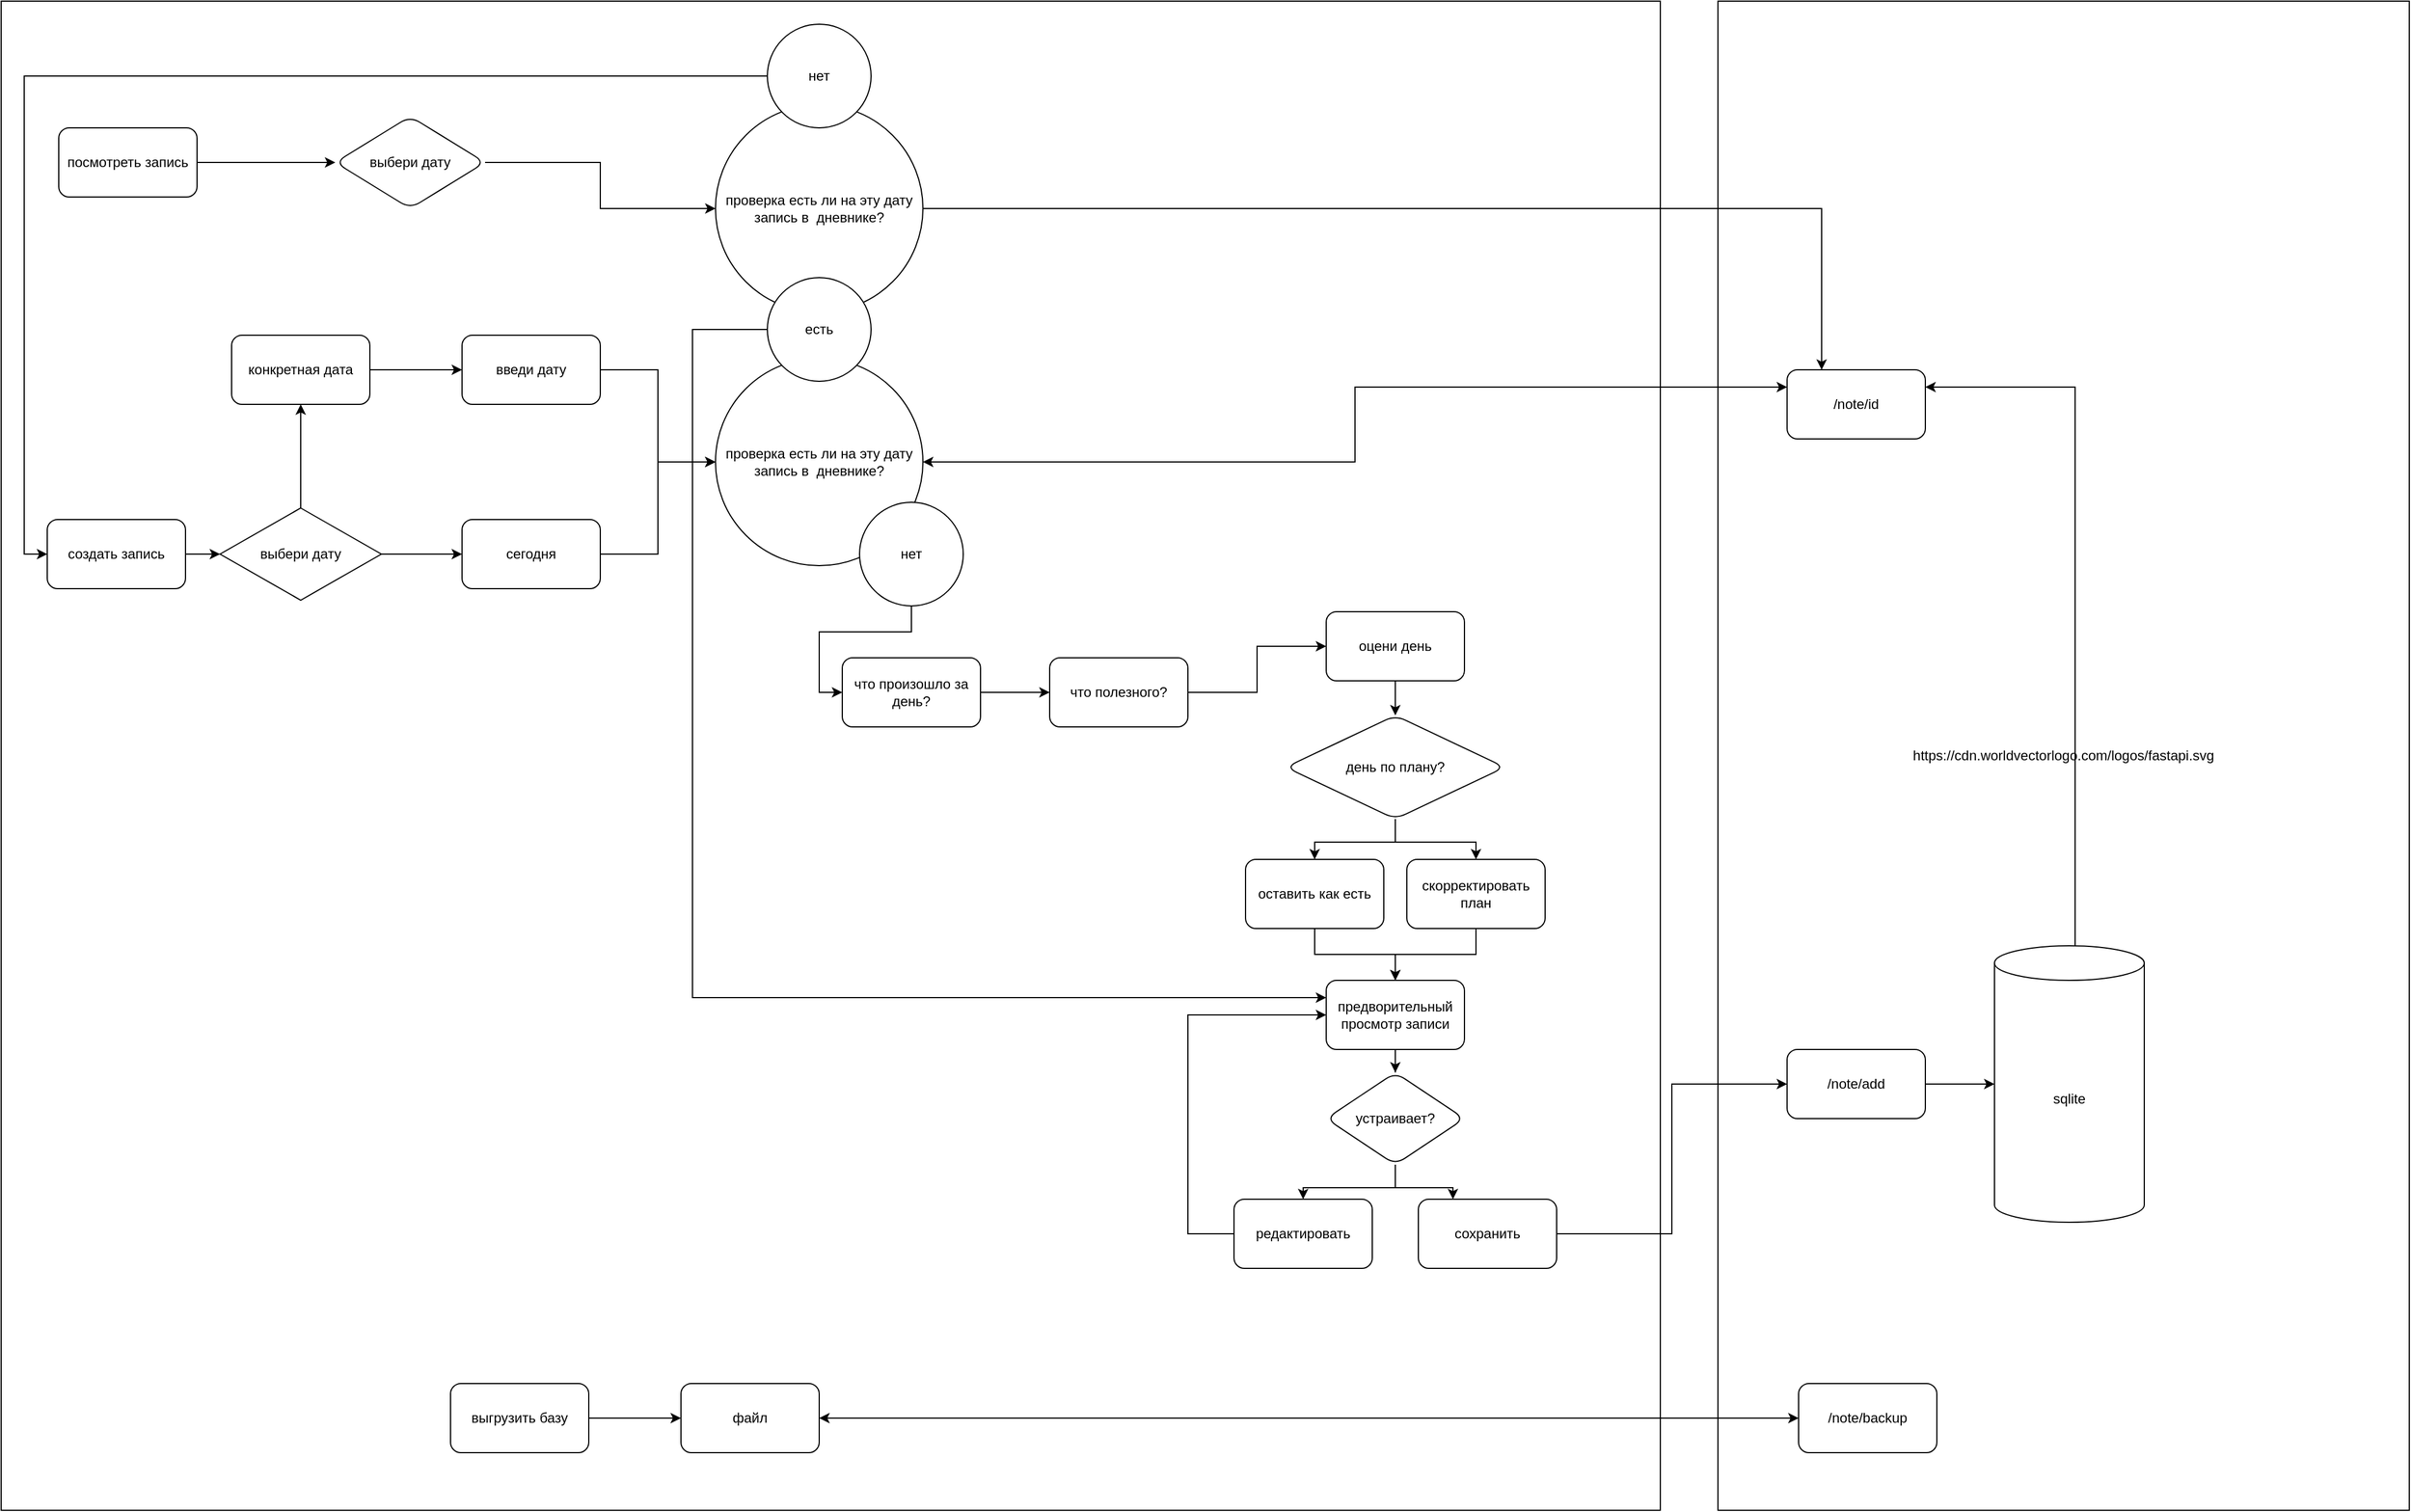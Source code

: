 <mxfile version="21.2.1" type="device">
  <diagram name="Страница 1" id="tcf38OejOdnzwZ9DdLDs">
    <mxGraphModel dx="3247" dy="2480" grid="1" gridSize="10" guides="1" tooltips="1" connect="1" arrows="1" fold="1" page="1" pageScale="1" pageWidth="827" pageHeight="1169" math="0" shadow="0">
      <root>
        <mxCell id="0" />
        <mxCell id="1" parent="0" />
        <UserObject label="https://cdn.worldvectorlogo.com/logos/fastapi.svg" link="https://cdn.worldvectorlogo.com/logos/fastapi.svg" id="Ai3wfJl_64nNPzW3lNIQ-42">
          <mxCell style="rounded=0;whiteSpace=wrap;html=1;" vertex="1" parent="1">
            <mxGeometry x="1210" y="-180" width="600" height="1310" as="geometry" />
          </mxCell>
        </UserObject>
        <mxCell id="Ai3wfJl_64nNPzW3lNIQ-41" value="" style="rounded=0;whiteSpace=wrap;html=1;" vertex="1" parent="1">
          <mxGeometry x="-280" y="-180" width="1440" height="1310" as="geometry" />
        </mxCell>
        <mxCell id="Ai3wfJl_64nNPzW3lNIQ-21" value="" style="edgeStyle=orthogonalEdgeStyle;rounded=0;orthogonalLoop=1;jettySize=auto;html=1;" edge="1" parent="1" source="Ai3wfJl_64nNPzW3lNIQ-1" target="Ai3wfJl_64nNPzW3lNIQ-20">
          <mxGeometry relative="1" as="geometry" />
        </mxCell>
        <mxCell id="Ai3wfJl_64nNPzW3lNIQ-1" value="что произошло за день?" style="rounded=1;whiteSpace=wrap;html=1;" vertex="1" parent="1">
          <mxGeometry x="450" y="390" width="120" height="60" as="geometry" />
        </mxCell>
        <mxCell id="Ai3wfJl_64nNPzW3lNIQ-12" style="edgeStyle=orthogonalEdgeStyle;rounded=0;orthogonalLoop=1;jettySize=auto;html=1;entryX=0;entryY=0.5;entryDx=0;entryDy=0;" edge="1" parent="1" source="Ai3wfJl_64nNPzW3lNIQ-6" target="Ai3wfJl_64nNPzW3lNIQ-7">
          <mxGeometry relative="1" as="geometry" />
        </mxCell>
        <mxCell id="Ai3wfJl_64nNPzW3lNIQ-6" value="создать запись" style="rounded=1;whiteSpace=wrap;html=1;" vertex="1" parent="1">
          <mxGeometry x="-240" y="270" width="120" height="60" as="geometry" />
        </mxCell>
        <mxCell id="Ai3wfJl_64nNPzW3lNIQ-9" value="" style="edgeStyle=orthogonalEdgeStyle;rounded=0;orthogonalLoop=1;jettySize=auto;html=1;" edge="1" parent="1" source="Ai3wfJl_64nNPzW3lNIQ-7" target="Ai3wfJl_64nNPzW3lNIQ-8">
          <mxGeometry relative="1" as="geometry" />
        </mxCell>
        <mxCell id="Ai3wfJl_64nNPzW3lNIQ-11" value="" style="edgeStyle=orthogonalEdgeStyle;rounded=0;orthogonalLoop=1;jettySize=auto;html=1;" edge="1" parent="1" source="Ai3wfJl_64nNPzW3lNIQ-7" target="Ai3wfJl_64nNPzW3lNIQ-10">
          <mxGeometry relative="1" as="geometry" />
        </mxCell>
        <mxCell id="Ai3wfJl_64nNPzW3lNIQ-7" value="выбери дату" style="rhombus;whiteSpace=wrap;html=1;" vertex="1" parent="1">
          <mxGeometry x="-90" y="260" width="140" height="80" as="geometry" />
        </mxCell>
        <mxCell id="Ai3wfJl_64nNPzW3lNIQ-14" value="" style="edgeStyle=orthogonalEdgeStyle;rounded=0;orthogonalLoop=1;jettySize=auto;html=1;" edge="1" parent="1" source="Ai3wfJl_64nNPzW3lNIQ-8" target="Ai3wfJl_64nNPzW3lNIQ-13">
          <mxGeometry relative="1" as="geometry" />
        </mxCell>
        <mxCell id="Ai3wfJl_64nNPzW3lNIQ-8" value="конкретная дата" style="rounded=1;whiteSpace=wrap;html=1;" vertex="1" parent="1">
          <mxGeometry x="-80" y="110" width="120" height="60" as="geometry" />
        </mxCell>
        <mxCell id="Ai3wfJl_64nNPzW3lNIQ-98" style="edgeStyle=orthogonalEdgeStyle;rounded=0;orthogonalLoop=1;jettySize=auto;html=1;entryX=0;entryY=0.5;entryDx=0;entryDy=0;" edge="1" parent="1" source="Ai3wfJl_64nNPzW3lNIQ-10" target="Ai3wfJl_64nNPzW3lNIQ-97">
          <mxGeometry relative="1" as="geometry" />
        </mxCell>
        <mxCell id="Ai3wfJl_64nNPzW3lNIQ-10" value="сегодня" style="rounded=1;whiteSpace=wrap;html=1;" vertex="1" parent="1">
          <mxGeometry x="120" y="270" width="120" height="60" as="geometry" />
        </mxCell>
        <mxCell id="Ai3wfJl_64nNPzW3lNIQ-100" style="edgeStyle=orthogonalEdgeStyle;rounded=0;orthogonalLoop=1;jettySize=auto;html=1;entryX=0;entryY=0.5;entryDx=0;entryDy=0;" edge="1" parent="1" source="Ai3wfJl_64nNPzW3lNIQ-13" target="Ai3wfJl_64nNPzW3lNIQ-97">
          <mxGeometry relative="1" as="geometry" />
        </mxCell>
        <mxCell id="Ai3wfJl_64nNPzW3lNIQ-13" value="введи дату" style="rounded=1;whiteSpace=wrap;html=1;" vertex="1" parent="1">
          <mxGeometry x="120" y="110" width="120" height="60" as="geometry" />
        </mxCell>
        <mxCell id="Ai3wfJl_64nNPzW3lNIQ-23" value="" style="edgeStyle=orthogonalEdgeStyle;rounded=0;orthogonalLoop=1;jettySize=auto;html=1;" edge="1" parent="1" source="Ai3wfJl_64nNPzW3lNIQ-20" target="Ai3wfJl_64nNPzW3lNIQ-22">
          <mxGeometry relative="1" as="geometry" />
        </mxCell>
        <mxCell id="Ai3wfJl_64nNPzW3lNIQ-20" value="что полезного?" style="rounded=1;whiteSpace=wrap;html=1;" vertex="1" parent="1">
          <mxGeometry x="630" y="390" width="120" height="60" as="geometry" />
        </mxCell>
        <mxCell id="Ai3wfJl_64nNPzW3lNIQ-27" value="" style="edgeStyle=orthogonalEdgeStyle;rounded=0;orthogonalLoop=1;jettySize=auto;html=1;" edge="1" parent="1" source="Ai3wfJl_64nNPzW3lNIQ-22" target="Ai3wfJl_64nNPzW3lNIQ-26">
          <mxGeometry relative="1" as="geometry" />
        </mxCell>
        <mxCell id="Ai3wfJl_64nNPzW3lNIQ-22" value="&lt;div&gt;оцени день&lt;/div&gt;" style="rounded=1;whiteSpace=wrap;html=1;" vertex="1" parent="1">
          <mxGeometry x="870" y="350" width="120" height="60" as="geometry" />
        </mxCell>
        <mxCell id="Ai3wfJl_64nNPzW3lNIQ-31" value="" style="edgeStyle=orthogonalEdgeStyle;rounded=0;orthogonalLoop=1;jettySize=auto;html=1;" edge="1" parent="1" source="Ai3wfJl_64nNPzW3lNIQ-26" target="Ai3wfJl_64nNPzW3lNIQ-30">
          <mxGeometry relative="1" as="geometry" />
        </mxCell>
        <mxCell id="Ai3wfJl_64nNPzW3lNIQ-33" value="" style="edgeStyle=orthogonalEdgeStyle;rounded=0;orthogonalLoop=1;jettySize=auto;html=1;" edge="1" parent="1" source="Ai3wfJl_64nNPzW3lNIQ-26" target="Ai3wfJl_64nNPzW3lNIQ-32">
          <mxGeometry relative="1" as="geometry" />
        </mxCell>
        <mxCell id="Ai3wfJl_64nNPzW3lNIQ-26" value="день по плану?" style="rhombus;whiteSpace=wrap;html=1;rounded=1;" vertex="1" parent="1">
          <mxGeometry x="835" y="440" width="190" height="90" as="geometry" />
        </mxCell>
        <mxCell id="Ai3wfJl_64nNPzW3lNIQ-36" style="edgeStyle=orthogonalEdgeStyle;rounded=0;orthogonalLoop=1;jettySize=auto;html=1;entryX=0.5;entryY=0;entryDx=0;entryDy=0;" edge="1" parent="1" source="Ai3wfJl_64nNPzW3lNIQ-30" target="Ai3wfJl_64nNPzW3lNIQ-34">
          <mxGeometry relative="1" as="geometry" />
        </mxCell>
        <mxCell id="Ai3wfJl_64nNPzW3lNIQ-30" value="скорректировать план" style="whiteSpace=wrap;html=1;rounded=1;" vertex="1" parent="1">
          <mxGeometry x="940" y="565" width="120" height="60" as="geometry" />
        </mxCell>
        <mxCell id="Ai3wfJl_64nNPzW3lNIQ-35" value="" style="edgeStyle=orthogonalEdgeStyle;rounded=0;orthogonalLoop=1;jettySize=auto;html=1;" edge="1" parent="1" source="Ai3wfJl_64nNPzW3lNIQ-32" target="Ai3wfJl_64nNPzW3lNIQ-34">
          <mxGeometry relative="1" as="geometry" />
        </mxCell>
        <mxCell id="Ai3wfJl_64nNPzW3lNIQ-32" value="&lt;div&gt;оставить как есть&lt;/div&gt;" style="rounded=1;whiteSpace=wrap;html=1;" vertex="1" parent="1">
          <mxGeometry x="800" y="565" width="120" height="60" as="geometry" />
        </mxCell>
        <mxCell id="Ai3wfJl_64nNPzW3lNIQ-76" value="" style="edgeStyle=orthogonalEdgeStyle;rounded=0;orthogonalLoop=1;jettySize=auto;html=1;" edge="1" parent="1" source="Ai3wfJl_64nNPzW3lNIQ-34" target="Ai3wfJl_64nNPzW3lNIQ-75">
          <mxGeometry relative="1" as="geometry" />
        </mxCell>
        <mxCell id="Ai3wfJl_64nNPzW3lNIQ-34" value="&lt;div&gt;предворительный просмотр записи&lt;/div&gt;" style="whiteSpace=wrap;html=1;rounded=1;" vertex="1" parent="1">
          <mxGeometry x="870" y="670" width="120" height="60" as="geometry" />
        </mxCell>
        <mxCell id="Ai3wfJl_64nNPzW3lNIQ-39" value="" style="edgeStyle=orthogonalEdgeStyle;rounded=0;orthogonalLoop=1;jettySize=auto;html=1;" edge="1" parent="1" source="Ai3wfJl_64nNPzW3lNIQ-37" target="Ai3wfJl_64nNPzW3lNIQ-38">
          <mxGeometry relative="1" as="geometry" />
        </mxCell>
        <mxCell id="Ai3wfJl_64nNPzW3lNIQ-37" value="выгрузить базу" style="rounded=1;whiteSpace=wrap;html=1;" vertex="1" parent="1">
          <mxGeometry x="110" y="1020" width="120" height="60" as="geometry" />
        </mxCell>
        <mxCell id="Ai3wfJl_64nNPzW3lNIQ-64" style="edgeStyle=orthogonalEdgeStyle;rounded=0;orthogonalLoop=1;jettySize=auto;html=1;entryX=0;entryY=0.5;entryDx=0;entryDy=0;startArrow=classic;startFill=1;" edge="1" parent="1" source="Ai3wfJl_64nNPzW3lNIQ-38" target="Ai3wfJl_64nNPzW3lNIQ-63">
          <mxGeometry relative="1" as="geometry">
            <Array as="points">
              <mxPoint x="1280" y="1050" />
            </Array>
          </mxGeometry>
        </mxCell>
        <mxCell id="Ai3wfJl_64nNPzW3lNIQ-38" value="файл" style="rounded=1;whiteSpace=wrap;html=1;" vertex="1" parent="1">
          <mxGeometry x="310" y="1020" width="120" height="60" as="geometry" />
        </mxCell>
        <mxCell id="Ai3wfJl_64nNPzW3lNIQ-116" style="edgeStyle=orthogonalEdgeStyle;rounded=0;orthogonalLoop=1;jettySize=auto;html=1;entryX=0;entryY=0.5;entryDx=0;entryDy=0;entryPerimeter=0;" edge="1" parent="1" source="Ai3wfJl_64nNPzW3lNIQ-43" target="Ai3wfJl_64nNPzW3lNIQ-60">
          <mxGeometry relative="1" as="geometry" />
        </mxCell>
        <mxCell id="Ai3wfJl_64nNPzW3lNIQ-43" value="/note/add" style="rounded=1;whiteSpace=wrap;html=1;" vertex="1" parent="1">
          <mxGeometry x="1270" y="730" width="120" height="60" as="geometry" />
        </mxCell>
        <mxCell id="Ai3wfJl_64nNPzW3lNIQ-51" value="" style="edgeStyle=orthogonalEdgeStyle;rounded=0;orthogonalLoop=1;jettySize=auto;html=1;" edge="1" parent="1" source="Ai3wfJl_64nNPzW3lNIQ-48" target="Ai3wfJl_64nNPzW3lNIQ-50">
          <mxGeometry relative="1" as="geometry" />
        </mxCell>
        <mxCell id="Ai3wfJl_64nNPzW3lNIQ-48" value="посмотреть запись" style="rounded=1;whiteSpace=wrap;html=1;" vertex="1" parent="1">
          <mxGeometry x="-230" y="-70" width="120" height="60" as="geometry" />
        </mxCell>
        <mxCell id="Ai3wfJl_64nNPzW3lNIQ-84" style="edgeStyle=orthogonalEdgeStyle;rounded=0;orthogonalLoop=1;jettySize=auto;html=1;entryX=0;entryY=0.5;entryDx=0;entryDy=0;" edge="1" parent="1" source="Ai3wfJl_64nNPzW3lNIQ-50" target="Ai3wfJl_64nNPzW3lNIQ-111">
          <mxGeometry relative="1" as="geometry">
            <mxPoint x="210" y="560" as="targetPoint" />
          </mxGeometry>
        </mxCell>
        <mxCell id="Ai3wfJl_64nNPzW3lNIQ-50" value="&lt;div&gt;выбери дату&lt;/div&gt;" style="rhombus;whiteSpace=wrap;html=1;rounded=1;" vertex="1" parent="1">
          <mxGeometry x="10" y="-80" width="130" height="80" as="geometry" />
        </mxCell>
        <mxCell id="Ai3wfJl_64nNPzW3lNIQ-58" value="/note/id" style="rounded=1;whiteSpace=wrap;html=1;" vertex="1" parent="1">
          <mxGeometry x="1270" y="140" width="120" height="60" as="geometry" />
        </mxCell>
        <mxCell id="Ai3wfJl_64nNPzW3lNIQ-117" style="edgeStyle=orthogonalEdgeStyle;rounded=0;orthogonalLoop=1;jettySize=auto;html=1;entryX=1;entryY=0.25;entryDx=0;entryDy=0;" edge="1" parent="1" source="Ai3wfJl_64nNPzW3lNIQ-60" target="Ai3wfJl_64nNPzW3lNIQ-58">
          <mxGeometry relative="1" as="geometry">
            <Array as="points">
              <mxPoint x="1520" y="155" />
            </Array>
          </mxGeometry>
        </mxCell>
        <mxCell id="Ai3wfJl_64nNPzW3lNIQ-60" value="sqlite" style="shape=cylinder3;whiteSpace=wrap;html=1;boundedLbl=1;backgroundOutline=1;size=15;" vertex="1" parent="1">
          <mxGeometry x="1450" y="640" width="130" height="240" as="geometry" />
        </mxCell>
        <mxCell id="Ai3wfJl_64nNPzW3lNIQ-63" value="/note/backup" style="rounded=1;whiteSpace=wrap;html=1;" vertex="1" parent="1">
          <mxGeometry x="1280" y="1020" width="120" height="60" as="geometry" />
        </mxCell>
        <mxCell id="Ai3wfJl_64nNPzW3lNIQ-82" style="edgeStyle=orthogonalEdgeStyle;rounded=0;orthogonalLoop=1;jettySize=auto;html=1;entryX=0;entryY=0.5;entryDx=0;entryDy=0;" edge="1" parent="1" source="Ai3wfJl_64nNPzW3lNIQ-73" target="Ai3wfJl_64nNPzW3lNIQ-43">
          <mxGeometry relative="1" as="geometry" />
        </mxCell>
        <mxCell id="Ai3wfJl_64nNPzW3lNIQ-73" value="сохранить" style="rounded=1;whiteSpace=wrap;html=1;" vertex="1" parent="1">
          <mxGeometry x="950" y="860" width="120" height="60" as="geometry" />
        </mxCell>
        <mxCell id="Ai3wfJl_64nNPzW3lNIQ-109" style="edgeStyle=orthogonalEdgeStyle;rounded=0;orthogonalLoop=1;jettySize=auto;html=1;entryX=0;entryY=0.5;entryDx=0;entryDy=0;" edge="1" parent="1" source="Ai3wfJl_64nNPzW3lNIQ-74" target="Ai3wfJl_64nNPzW3lNIQ-34">
          <mxGeometry relative="1" as="geometry">
            <Array as="points">
              <mxPoint x="750" y="890" />
              <mxPoint x="750" y="700" />
            </Array>
          </mxGeometry>
        </mxCell>
        <mxCell id="Ai3wfJl_64nNPzW3lNIQ-74" value="редактировать" style="rounded=1;whiteSpace=wrap;html=1;" vertex="1" parent="1">
          <mxGeometry x="790" y="860" width="120" height="60" as="geometry" />
        </mxCell>
        <mxCell id="Ai3wfJl_64nNPzW3lNIQ-77" style="edgeStyle=orthogonalEdgeStyle;rounded=0;orthogonalLoop=1;jettySize=auto;html=1;entryX=0.5;entryY=0;entryDx=0;entryDy=0;" edge="1" parent="1" source="Ai3wfJl_64nNPzW3lNIQ-75" target="Ai3wfJl_64nNPzW3lNIQ-74">
          <mxGeometry relative="1" as="geometry" />
        </mxCell>
        <mxCell id="Ai3wfJl_64nNPzW3lNIQ-78" style="edgeStyle=orthogonalEdgeStyle;rounded=0;orthogonalLoop=1;jettySize=auto;html=1;entryX=0.25;entryY=0;entryDx=0;entryDy=0;" edge="1" parent="1" source="Ai3wfJl_64nNPzW3lNIQ-75" target="Ai3wfJl_64nNPzW3lNIQ-73">
          <mxGeometry relative="1" as="geometry" />
        </mxCell>
        <mxCell id="Ai3wfJl_64nNPzW3lNIQ-75" value="устраивает?" style="rhombus;whiteSpace=wrap;html=1;rounded=1;" vertex="1" parent="1">
          <mxGeometry x="870" y="750" width="120" height="80" as="geometry" />
        </mxCell>
        <mxCell id="Ai3wfJl_64nNPzW3lNIQ-101" style="edgeStyle=orthogonalEdgeStyle;rounded=0;orthogonalLoop=1;jettySize=auto;html=1;entryX=0;entryY=0.25;entryDx=0;entryDy=0;startArrow=classic;startFill=1;" edge="1" parent="1" source="Ai3wfJl_64nNPzW3lNIQ-97" target="Ai3wfJl_64nNPzW3lNIQ-58">
          <mxGeometry relative="1" as="geometry" />
        </mxCell>
        <mxCell id="Ai3wfJl_64nNPzW3lNIQ-97" value="проверка есть ли на эту дату запись в&amp;nbsp; дневнике?" style="ellipse;whiteSpace=wrap;html=1;aspect=fixed;" vertex="1" parent="1">
          <mxGeometry x="340" y="130" width="180" height="180" as="geometry" />
        </mxCell>
        <mxCell id="Ai3wfJl_64nNPzW3lNIQ-106" style="edgeStyle=orthogonalEdgeStyle;rounded=0;orthogonalLoop=1;jettySize=auto;html=1;entryX=0;entryY=0.5;entryDx=0;entryDy=0;" edge="1" parent="1" source="Ai3wfJl_64nNPzW3lNIQ-105" target="Ai3wfJl_64nNPzW3lNIQ-1">
          <mxGeometry relative="1" as="geometry" />
        </mxCell>
        <mxCell id="Ai3wfJl_64nNPzW3lNIQ-105" value="&lt;div&gt;нет&lt;/div&gt;" style="ellipse;whiteSpace=wrap;html=1;aspect=fixed;" vertex="1" parent="1">
          <mxGeometry x="465" y="255" width="90" height="90" as="geometry" />
        </mxCell>
        <mxCell id="Ai3wfJl_64nNPzW3lNIQ-110" style="edgeStyle=orthogonalEdgeStyle;rounded=0;orthogonalLoop=1;jettySize=auto;html=1;entryX=0;entryY=0.25;entryDx=0;entryDy=0;" edge="1" parent="1" source="Ai3wfJl_64nNPzW3lNIQ-104" target="Ai3wfJl_64nNPzW3lNIQ-34">
          <mxGeometry relative="1" as="geometry">
            <Array as="points">
              <mxPoint x="320" y="105" />
              <mxPoint x="320" y="685" />
            </Array>
          </mxGeometry>
        </mxCell>
        <mxCell id="Ai3wfJl_64nNPzW3lNIQ-113" style="edgeStyle=orthogonalEdgeStyle;rounded=0;orthogonalLoop=1;jettySize=auto;html=1;entryX=0.25;entryY=0;entryDx=0;entryDy=0;" edge="1" parent="1" source="Ai3wfJl_64nNPzW3lNIQ-111" target="Ai3wfJl_64nNPzW3lNIQ-58">
          <mxGeometry relative="1" as="geometry" />
        </mxCell>
        <mxCell id="Ai3wfJl_64nNPzW3lNIQ-111" value="проверка есть ли на эту дату запись в&amp;nbsp; дневнике?" style="ellipse;whiteSpace=wrap;html=1;aspect=fixed;" vertex="1" parent="1">
          <mxGeometry x="340" y="-90" width="180" height="180" as="geometry" />
        </mxCell>
        <mxCell id="Ai3wfJl_64nNPzW3lNIQ-104" value="есть" style="ellipse;whiteSpace=wrap;html=1;aspect=fixed;" vertex="1" parent="1">
          <mxGeometry x="385" y="60" width="90" height="90" as="geometry" />
        </mxCell>
        <mxCell id="Ai3wfJl_64nNPzW3lNIQ-115" style="edgeStyle=orthogonalEdgeStyle;rounded=0;orthogonalLoop=1;jettySize=auto;html=1;entryX=0;entryY=0.5;entryDx=0;entryDy=0;" edge="1" parent="1" source="Ai3wfJl_64nNPzW3lNIQ-114" target="Ai3wfJl_64nNPzW3lNIQ-6">
          <mxGeometry relative="1" as="geometry" />
        </mxCell>
        <mxCell id="Ai3wfJl_64nNPzW3lNIQ-114" value="&lt;div&gt;нет&lt;/div&gt;" style="ellipse;whiteSpace=wrap;html=1;aspect=fixed;" vertex="1" parent="1">
          <mxGeometry x="385" y="-160" width="90" height="90" as="geometry" />
        </mxCell>
        <mxCell id="Ai3wfJl_64nNPzW3lNIQ-118" value="" style="shape=image;verticalLabelPosition=bottom;labelBackgroundColor=default;verticalAlign=top;aspect=fixed;imageAspect=0;image=https://upload.wikimedia.org/wikipedia/commons/thumb/8/82/Telegram_logo.svg/2048px-Telegram_logo.svg.png;" vertex="1" parent="1">
          <mxGeometry x="-180" y="550" width="300" height="300" as="geometry" />
        </mxCell>
        <mxCell id="Ai3wfJl_64nNPzW3lNIQ-119" value="" style="shape=image;verticalLabelPosition=bottom;labelBackgroundColor=default;verticalAlign=top;aspect=fixed;imageAspect=0;image=https://cdn.worldvectorlogo.com/logos/fastapi.svg;" vertex="1" parent="1">
          <mxGeometry x="1510" y="-110" width="220" height="220" as="geometry" />
        </mxCell>
      </root>
    </mxGraphModel>
  </diagram>
</mxfile>
